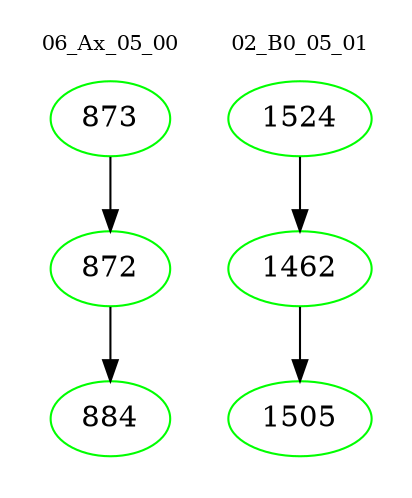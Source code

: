 digraph{
subgraph cluster_0 {
color = white
label = "06_Ax_05_00";
fontsize=10;
T0_873 [label="873", color="green"]
T0_873 -> T0_872 [color="black"]
T0_872 [label="872", color="green"]
T0_872 -> T0_884 [color="black"]
T0_884 [label="884", color="green"]
}
subgraph cluster_1 {
color = white
label = "02_B0_05_01";
fontsize=10;
T1_1524 [label="1524", color="green"]
T1_1524 -> T1_1462 [color="black"]
T1_1462 [label="1462", color="green"]
T1_1462 -> T1_1505 [color="black"]
T1_1505 [label="1505", color="green"]
}
}
